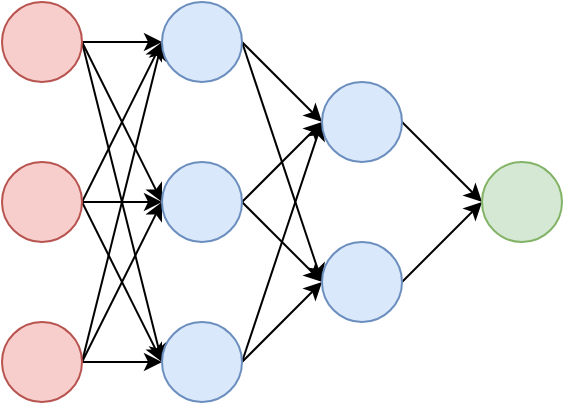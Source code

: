 <mxfile version="21.7.1" type="device">
  <diagram name="Page-1" id="qvb2xpCweHjme-ax0Mq5">
    <mxGraphModel dx="1426" dy="833" grid="1" gridSize="10" guides="1" tooltips="1" connect="1" arrows="1" fold="1" page="1" pageScale="1" pageWidth="850" pageHeight="1100" math="0" shadow="0">
      <root>
        <mxCell id="0" />
        <mxCell id="1" parent="0" />
        <mxCell id="GA5LLxyxJ0636jVMI8oB-10" style="rounded=0;orthogonalLoop=1;jettySize=auto;html=1;exitX=1;exitY=0.5;exitDx=0;exitDy=0;entryX=0;entryY=0.5;entryDx=0;entryDy=0;" edge="1" parent="1" source="GA5LLxyxJ0636jVMI8oB-1" target="GA5LLxyxJ0636jVMI8oB-4">
          <mxGeometry relative="1" as="geometry" />
        </mxCell>
        <mxCell id="GA5LLxyxJ0636jVMI8oB-11" style="rounded=0;orthogonalLoop=1;jettySize=auto;html=1;exitX=1;exitY=0.5;exitDx=0;exitDy=0;entryX=0;entryY=0.5;entryDx=0;entryDy=0;" edge="1" parent="1" source="GA5LLxyxJ0636jVMI8oB-1" target="GA5LLxyxJ0636jVMI8oB-5">
          <mxGeometry relative="1" as="geometry" />
        </mxCell>
        <mxCell id="GA5LLxyxJ0636jVMI8oB-12" style="rounded=0;orthogonalLoop=1;jettySize=auto;html=1;exitX=1;exitY=0.5;exitDx=0;exitDy=0;entryX=0;entryY=0.5;entryDx=0;entryDy=0;" edge="1" parent="1" source="GA5LLxyxJ0636jVMI8oB-1" target="GA5LLxyxJ0636jVMI8oB-6">
          <mxGeometry relative="1" as="geometry" />
        </mxCell>
        <mxCell id="GA5LLxyxJ0636jVMI8oB-1" value="" style="ellipse;whiteSpace=wrap;html=1;aspect=fixed;fillColor=#f8cecc;strokeColor=#b85450;" vertex="1" parent="1">
          <mxGeometry x="160" y="160" width="40" height="40" as="geometry" />
        </mxCell>
        <mxCell id="GA5LLxyxJ0636jVMI8oB-13" style="rounded=0;orthogonalLoop=1;jettySize=auto;html=1;exitX=1;exitY=0.5;exitDx=0;exitDy=0;entryX=0;entryY=0.5;entryDx=0;entryDy=0;" edge="1" parent="1" source="GA5LLxyxJ0636jVMI8oB-2" target="GA5LLxyxJ0636jVMI8oB-4">
          <mxGeometry relative="1" as="geometry" />
        </mxCell>
        <mxCell id="GA5LLxyxJ0636jVMI8oB-14" style="edgeStyle=orthogonalEdgeStyle;rounded=0;orthogonalLoop=1;jettySize=auto;html=1;exitX=1;exitY=0.5;exitDx=0;exitDy=0;entryX=0;entryY=0.5;entryDx=0;entryDy=0;" edge="1" parent="1" source="GA5LLxyxJ0636jVMI8oB-2" target="GA5LLxyxJ0636jVMI8oB-5">
          <mxGeometry relative="1" as="geometry" />
        </mxCell>
        <mxCell id="GA5LLxyxJ0636jVMI8oB-15" style="rounded=0;orthogonalLoop=1;jettySize=auto;html=1;exitX=1;exitY=0.5;exitDx=0;exitDy=0;entryX=0;entryY=0.5;entryDx=0;entryDy=0;" edge="1" parent="1" source="GA5LLxyxJ0636jVMI8oB-2" target="GA5LLxyxJ0636jVMI8oB-6">
          <mxGeometry relative="1" as="geometry" />
        </mxCell>
        <mxCell id="GA5LLxyxJ0636jVMI8oB-2" value="" style="ellipse;whiteSpace=wrap;html=1;aspect=fixed;fillColor=#f8cecc;strokeColor=#b85450;" vertex="1" parent="1">
          <mxGeometry x="160" y="240" width="40" height="40" as="geometry" />
        </mxCell>
        <mxCell id="GA5LLxyxJ0636jVMI8oB-16" style="rounded=0;orthogonalLoop=1;jettySize=auto;html=1;exitX=1;exitY=0.5;exitDx=0;exitDy=0;entryX=0;entryY=0.5;entryDx=0;entryDy=0;" edge="1" parent="1" source="GA5LLxyxJ0636jVMI8oB-3" target="GA5LLxyxJ0636jVMI8oB-4">
          <mxGeometry relative="1" as="geometry" />
        </mxCell>
        <mxCell id="GA5LLxyxJ0636jVMI8oB-17" style="rounded=0;orthogonalLoop=1;jettySize=auto;html=1;exitX=1;exitY=0.5;exitDx=0;exitDy=0;entryX=0;entryY=0.5;entryDx=0;entryDy=0;" edge="1" parent="1" source="GA5LLxyxJ0636jVMI8oB-3" target="GA5LLxyxJ0636jVMI8oB-5">
          <mxGeometry relative="1" as="geometry" />
        </mxCell>
        <mxCell id="GA5LLxyxJ0636jVMI8oB-18" style="rounded=0;orthogonalLoop=1;jettySize=auto;html=1;exitX=1;exitY=0.5;exitDx=0;exitDy=0;entryX=0;entryY=0.5;entryDx=0;entryDy=0;" edge="1" parent="1" source="GA5LLxyxJ0636jVMI8oB-3" target="GA5LLxyxJ0636jVMI8oB-6">
          <mxGeometry relative="1" as="geometry" />
        </mxCell>
        <mxCell id="GA5LLxyxJ0636jVMI8oB-3" value="" style="ellipse;whiteSpace=wrap;html=1;aspect=fixed;fillColor=#f8cecc;strokeColor=#b85450;" vertex="1" parent="1">
          <mxGeometry x="160" y="320" width="40" height="40" as="geometry" />
        </mxCell>
        <mxCell id="GA5LLxyxJ0636jVMI8oB-19" style="rounded=0;orthogonalLoop=1;jettySize=auto;html=1;exitX=1;exitY=0.5;exitDx=0;exitDy=0;entryX=0;entryY=0.5;entryDx=0;entryDy=0;" edge="1" parent="1" source="GA5LLxyxJ0636jVMI8oB-4" target="GA5LLxyxJ0636jVMI8oB-7">
          <mxGeometry relative="1" as="geometry" />
        </mxCell>
        <mxCell id="GA5LLxyxJ0636jVMI8oB-20" style="rounded=0;orthogonalLoop=1;jettySize=auto;html=1;exitX=1;exitY=0.5;exitDx=0;exitDy=0;entryX=0;entryY=0.5;entryDx=0;entryDy=0;" edge="1" parent="1" source="GA5LLxyxJ0636jVMI8oB-4" target="GA5LLxyxJ0636jVMI8oB-8">
          <mxGeometry relative="1" as="geometry" />
        </mxCell>
        <mxCell id="GA5LLxyxJ0636jVMI8oB-4" value="" style="ellipse;whiteSpace=wrap;html=1;aspect=fixed;fillColor=#dae8fc;strokeColor=#6c8ebf;" vertex="1" parent="1">
          <mxGeometry x="240" y="160" width="40" height="40" as="geometry" />
        </mxCell>
        <mxCell id="GA5LLxyxJ0636jVMI8oB-21" style="rounded=0;orthogonalLoop=1;jettySize=auto;html=1;exitX=1;exitY=0.5;exitDx=0;exitDy=0;entryX=0;entryY=0.5;entryDx=0;entryDy=0;" edge="1" parent="1" source="GA5LLxyxJ0636jVMI8oB-5" target="GA5LLxyxJ0636jVMI8oB-7">
          <mxGeometry relative="1" as="geometry" />
        </mxCell>
        <mxCell id="GA5LLxyxJ0636jVMI8oB-22" style="rounded=0;orthogonalLoop=1;jettySize=auto;html=1;exitX=1;exitY=0.5;exitDx=0;exitDy=0;entryX=0;entryY=0.5;entryDx=0;entryDy=0;" edge="1" parent="1" source="GA5LLxyxJ0636jVMI8oB-5" target="GA5LLxyxJ0636jVMI8oB-8">
          <mxGeometry relative="1" as="geometry" />
        </mxCell>
        <mxCell id="GA5LLxyxJ0636jVMI8oB-5" value="" style="ellipse;whiteSpace=wrap;html=1;aspect=fixed;fillColor=#dae8fc;strokeColor=#6c8ebf;" vertex="1" parent="1">
          <mxGeometry x="240" y="240" width="40" height="40" as="geometry" />
        </mxCell>
        <mxCell id="GA5LLxyxJ0636jVMI8oB-23" style="rounded=0;orthogonalLoop=1;jettySize=auto;html=1;exitX=1;exitY=0.5;exitDx=0;exitDy=0;entryX=0;entryY=0.5;entryDx=0;entryDy=0;" edge="1" parent="1" source="GA5LLxyxJ0636jVMI8oB-6" target="GA5LLxyxJ0636jVMI8oB-7">
          <mxGeometry relative="1" as="geometry" />
        </mxCell>
        <mxCell id="GA5LLxyxJ0636jVMI8oB-24" style="rounded=0;orthogonalLoop=1;jettySize=auto;html=1;exitX=1;exitY=0.5;exitDx=0;exitDy=0;entryX=0;entryY=0.5;entryDx=0;entryDy=0;" edge="1" parent="1" source="GA5LLxyxJ0636jVMI8oB-6" target="GA5LLxyxJ0636jVMI8oB-8">
          <mxGeometry relative="1" as="geometry" />
        </mxCell>
        <mxCell id="GA5LLxyxJ0636jVMI8oB-6" value="" style="ellipse;whiteSpace=wrap;html=1;aspect=fixed;fillColor=#dae8fc;strokeColor=#6c8ebf;" vertex="1" parent="1">
          <mxGeometry x="240" y="320" width="40" height="40" as="geometry" />
        </mxCell>
        <mxCell id="GA5LLxyxJ0636jVMI8oB-26" style="rounded=0;orthogonalLoop=1;jettySize=auto;html=1;exitX=1;exitY=0.5;exitDx=0;exitDy=0;entryX=0;entryY=0.5;entryDx=0;entryDy=0;" edge="1" parent="1" source="GA5LLxyxJ0636jVMI8oB-7" target="GA5LLxyxJ0636jVMI8oB-9">
          <mxGeometry relative="1" as="geometry" />
        </mxCell>
        <mxCell id="GA5LLxyxJ0636jVMI8oB-7" value="" style="ellipse;whiteSpace=wrap;html=1;aspect=fixed;fillColor=#dae8fc;strokeColor=#6c8ebf;" vertex="1" parent="1">
          <mxGeometry x="320" y="200" width="40" height="40" as="geometry" />
        </mxCell>
        <mxCell id="GA5LLxyxJ0636jVMI8oB-27" style="rounded=0;orthogonalLoop=1;jettySize=auto;html=1;exitX=1;exitY=0.5;exitDx=0;exitDy=0;entryX=0;entryY=0.5;entryDx=0;entryDy=0;" edge="1" parent="1" source="GA5LLxyxJ0636jVMI8oB-8" target="GA5LLxyxJ0636jVMI8oB-9">
          <mxGeometry relative="1" as="geometry" />
        </mxCell>
        <mxCell id="GA5LLxyxJ0636jVMI8oB-8" value="" style="ellipse;whiteSpace=wrap;html=1;aspect=fixed;fillColor=#dae8fc;strokeColor=#6c8ebf;" vertex="1" parent="1">
          <mxGeometry x="320" y="280" width="40" height="40" as="geometry" />
        </mxCell>
        <mxCell id="GA5LLxyxJ0636jVMI8oB-9" value="" style="ellipse;whiteSpace=wrap;html=1;aspect=fixed;fillColor=#d5e8d4;strokeColor=#82b366;" vertex="1" parent="1">
          <mxGeometry x="400" y="240" width="40" height="40" as="geometry" />
        </mxCell>
      </root>
    </mxGraphModel>
  </diagram>
</mxfile>
